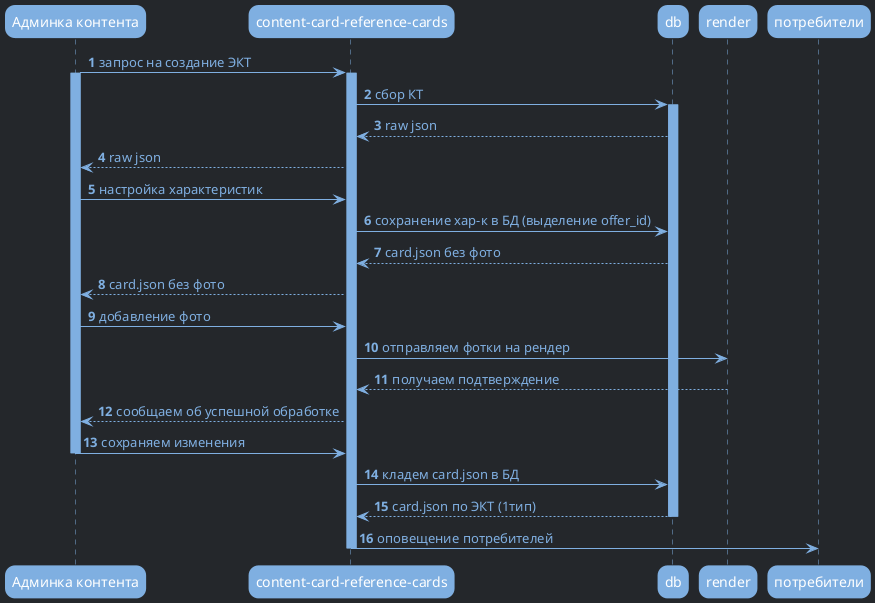 @startuml
skinparam DefaultFontColor #7fafe1
skinparam BackgroundColor #24272b
skinparam roundcorner 20

skinparam sequence {
    ArrowColor #7fafe1
    LifeLineBorderColor #7fafe1 
    LifeLineBackgroundColor #7fafe1
    ParticipantBorderColor #7fafe1 
    ParticipantBackgroundColor #7fafe1 
    ParticipantFontColor white

    ActorBorderColor #7fafe1 
    ActorBackgroundColor #7fafe1
}
autonumber

participant "Админка контента" as admin
participant "content-card-reference-cards" as ccrc

admin -> ccrc: запрос на создание ЭКТ
activate admin
activate ccrc
ccrc -> db: сбор КТ
activate db
db --> ccrc: raw json

ccrc --> admin: raw json
admin -> ccrc: настройка характеристик
ccrc -> db: сохранение хар-к в БД (выделение offer_id)
db --> ccrc: card.json без фото
ccrc --> admin: card.json без фото
admin -> ccrc: добавление фото
ccrc -> render: отправляем фотки на рендер
render --> ccrc: получаем подтверждение
ccrc --> admin: сообщаем об успешной обработке
admin -> ccrc: сохраняем изменения
deactivate admin
ccrc -> db: кладем card.json в БД
db --> ccrc: card.json по ЭКТ (1тип)
deactivate db
ccrc -> потребители: оповещение потребителей
deactivate ccrc

@enduml